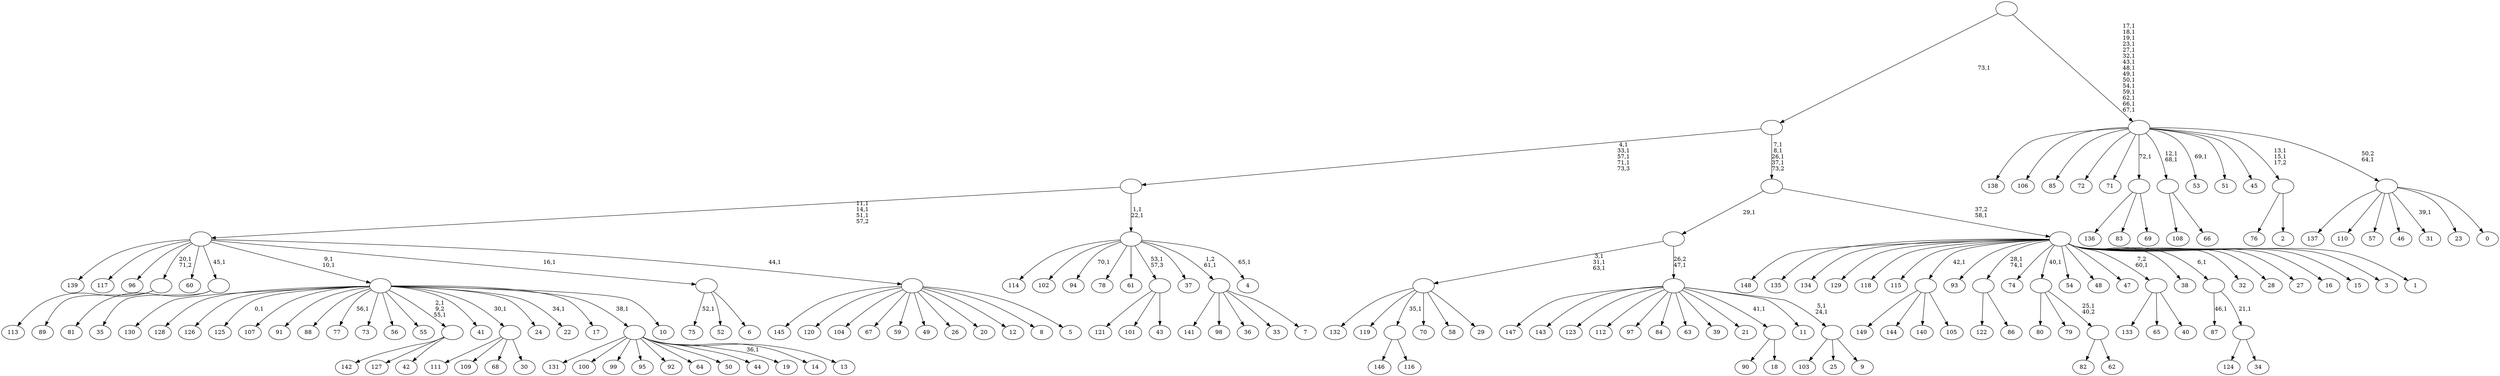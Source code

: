 digraph T {
	225 [label="149"]
	224 [label="148"]
	223 [label="147"]
	222 [label="146"]
	221 [label="145"]
	220 [label="144"]
	219 [label="143"]
	218 [label="142"]
	217 [label="141"]
	216 [label="140"]
	215 [label="139"]
	214 [label="138"]
	213 [label="137"]
	212 [label="136"]
	211 [label="135"]
	210 [label="134"]
	209 [label="133"]
	208 [label="132"]
	207 [label="131"]
	206 [label="130"]
	205 [label="129"]
	204 [label="128"]
	203 [label="127"]
	202 [label="126"]
	201 [label="125"]
	199 [label="124"]
	198 [label="123"]
	197 [label="122"]
	196 [label="121"]
	195 [label="120"]
	194 [label="119"]
	193 [label="118"]
	192 [label="117"]
	191 [label="116"]
	190 [label=""]
	189 [label="115"]
	188 [label="114"]
	187 [label="113"]
	186 [label="112"]
	185 [label="111"]
	184 [label="110"]
	183 [label="109"]
	182 [label="108"]
	181 [label="107"]
	180 [label="106"]
	179 [label="105"]
	178 [label=""]
	177 [label="104"]
	176 [label="103"]
	175 [label="102"]
	174 [label="101"]
	173 [label="100"]
	172 [label="99"]
	171 [label="98"]
	170 [label="97"]
	169 [label="96"]
	168 [label="95"]
	167 [label="94"]
	165 [label="93"]
	164 [label="92"]
	163 [label="91"]
	162 [label="90"]
	161 [label="89"]
	160 [label=""]
	159 [label="88"]
	158 [label="87"]
	156 [label="86"]
	155 [label=""]
	153 [label="85"]
	152 [label="84"]
	151 [label="83"]
	150 [label="82"]
	149 [label="81"]
	148 [label="80"]
	147 [label="79"]
	146 [label="78"]
	145 [label="77"]
	143 [label="76"]
	142 [label="75"]
	140 [label="74"]
	139 [label="73"]
	138 [label="72"]
	137 [label="71"]
	136 [label="70"]
	135 [label="69"]
	134 [label=""]
	133 [label="68"]
	132 [label="67"]
	131 [label="66"]
	130 [label=""]
	128 [label="65"]
	127 [label="64"]
	126 [label="63"]
	125 [label="62"]
	124 [label=""]
	123 [label=""]
	122 [label="61"]
	121 [label="60"]
	120 [label="59"]
	119 [label="58"]
	118 [label="57"]
	117 [label="56"]
	116 [label="55"]
	115 [label="54"]
	114 [label="53"]
	112 [label="52"]
	111 [label="51"]
	110 [label="50"]
	109 [label="49"]
	108 [label="48"]
	107 [label="47"]
	106 [label="46"]
	105 [label="45"]
	104 [label="44"]
	103 [label="43"]
	102 [label=""]
	101 [label="42"]
	100 [label=""]
	98 [label="41"]
	97 [label="40"]
	96 [label=""]
	95 [label="39"]
	94 [label="38"]
	93 [label="37"]
	92 [label="36"]
	91 [label="35"]
	90 [label=""]
	89 [label="34"]
	88 [label=""]
	87 [label=""]
	86 [label="33"]
	85 [label="32"]
	84 [label="31"]
	82 [label="30"]
	81 [label=""]
	80 [label="29"]
	79 [label=""]
	76 [label="28"]
	75 [label="27"]
	74 [label="26"]
	73 [label="25"]
	72 [label="24"]
	71 [label="23"]
	70 [label="22"]
	68 [label="21"]
	67 [label="20"]
	66 [label="19"]
	64 [label="18"]
	63 [label=""]
	62 [label="17"]
	61 [label="16"]
	60 [label="15"]
	59 [label="14"]
	58 [label="13"]
	57 [label=""]
	56 [label="12"]
	55 [label="11"]
	54 [label="10"]
	53 [label=""]
	51 [label="9"]
	50 [label=""]
	48 [label=""]
	47 [label=""]
	46 [label="8"]
	45 [label="7"]
	44 [label=""]
	43 [label="6"]
	42 [label=""]
	41 [label="5"]
	40 [label=""]
	39 [label=""]
	36 [label="4"]
	34 [label=""]
	32 [label=""]
	28 [label="3"]
	27 [label="2"]
	26 [label=""]
	24 [label="1"]
	23 [label=""]
	22 [label=""]
	18 [label=""]
	17 [label="0"]
	16 [label=""]
	15 [label=""]
	0 [label=""]
	190 -> 222 [label=""]
	190 -> 191 [label=""]
	178 -> 225 [label=""]
	178 -> 220 [label=""]
	178 -> 216 [label=""]
	178 -> 179 [label=""]
	160 -> 187 [label=""]
	160 -> 161 [label=""]
	155 -> 197 [label=""]
	155 -> 156 [label=""]
	134 -> 212 [label=""]
	134 -> 151 [label=""]
	134 -> 135 [label=""]
	130 -> 182 [label=""]
	130 -> 131 [label=""]
	124 -> 150 [label=""]
	124 -> 125 [label=""]
	123 -> 148 [label=""]
	123 -> 147 [label=""]
	123 -> 124 [label="25,1\n40,2"]
	102 -> 196 [label=""]
	102 -> 174 [label=""]
	102 -> 103 [label=""]
	100 -> 218 [label=""]
	100 -> 203 [label=""]
	100 -> 101 [label=""]
	96 -> 209 [label=""]
	96 -> 128 [label=""]
	96 -> 97 [label=""]
	90 -> 149 [label=""]
	90 -> 91 [label=""]
	88 -> 199 [label=""]
	88 -> 89 [label=""]
	87 -> 158 [label="46,1"]
	87 -> 88 [label="21,1"]
	81 -> 185 [label=""]
	81 -> 183 [label=""]
	81 -> 133 [label=""]
	81 -> 82 [label=""]
	79 -> 208 [label=""]
	79 -> 194 [label=""]
	79 -> 190 [label="35,1"]
	79 -> 136 [label=""]
	79 -> 119 [label=""]
	79 -> 80 [label=""]
	63 -> 162 [label=""]
	63 -> 64 [label=""]
	57 -> 66 [label="36,1"]
	57 -> 207 [label=""]
	57 -> 173 [label=""]
	57 -> 172 [label=""]
	57 -> 168 [label=""]
	57 -> 164 [label=""]
	57 -> 127 [label=""]
	57 -> 110 [label=""]
	57 -> 104 [label=""]
	57 -> 59 [label=""]
	57 -> 58 [label=""]
	53 -> 70 [label="34,1"]
	53 -> 100 [label="2,1\n9,2\n55,1"]
	53 -> 145 [label="56,1"]
	53 -> 201 [label="0,1"]
	53 -> 206 [label=""]
	53 -> 204 [label=""]
	53 -> 202 [label=""]
	53 -> 181 [label=""]
	53 -> 163 [label=""]
	53 -> 159 [label=""]
	53 -> 139 [label=""]
	53 -> 117 [label=""]
	53 -> 116 [label=""]
	53 -> 98 [label=""]
	53 -> 81 [label="30,1"]
	53 -> 72 [label=""]
	53 -> 62 [label=""]
	53 -> 57 [label="38,1"]
	53 -> 54 [label=""]
	50 -> 176 [label=""]
	50 -> 73 [label=""]
	50 -> 51 [label=""]
	48 -> 50 [label="5,1\n24,1"]
	48 -> 223 [label=""]
	48 -> 219 [label=""]
	48 -> 198 [label=""]
	48 -> 186 [label=""]
	48 -> 170 [label=""]
	48 -> 152 [label=""]
	48 -> 126 [label=""]
	48 -> 95 [label=""]
	48 -> 68 [label=""]
	48 -> 63 [label="41,1"]
	48 -> 55 [label=""]
	47 -> 79 [label="3,1\n31,1\n63,1"]
	47 -> 48 [label="26,2\n47,1"]
	44 -> 217 [label=""]
	44 -> 171 [label=""]
	44 -> 92 [label=""]
	44 -> 86 [label=""]
	44 -> 45 [label=""]
	42 -> 142 [label="52,1"]
	42 -> 112 [label=""]
	42 -> 43 [label=""]
	40 -> 221 [label=""]
	40 -> 195 [label=""]
	40 -> 177 [label=""]
	40 -> 132 [label=""]
	40 -> 120 [label=""]
	40 -> 109 [label=""]
	40 -> 74 [label=""]
	40 -> 67 [label=""]
	40 -> 56 [label=""]
	40 -> 46 [label=""]
	40 -> 41 [label=""]
	39 -> 53 [label="9,1\n10,1"]
	39 -> 215 [label=""]
	39 -> 192 [label=""]
	39 -> 169 [label=""]
	39 -> 160 [label="20,1\n71,2"]
	39 -> 121 [label=""]
	39 -> 90 [label="45,1"]
	39 -> 42 [label="16,1"]
	39 -> 40 [label="44,1"]
	34 -> 36 [label="65,1"]
	34 -> 167 [label="70,1"]
	34 -> 188 [label=""]
	34 -> 175 [label=""]
	34 -> 146 [label=""]
	34 -> 122 [label=""]
	34 -> 102 [label="53,1\n57,3"]
	34 -> 93 [label=""]
	34 -> 44 [label="1,2\n61,1"]
	32 -> 34 [label="1,1\n22,1"]
	32 -> 39 [label="11,1\n14,1\n51,1\n57,2"]
	26 -> 143 [label=""]
	26 -> 27 [label=""]
	23 -> 155 [label="28,1\n74,1"]
	23 -> 224 [label=""]
	23 -> 211 [label=""]
	23 -> 210 [label=""]
	23 -> 205 [label=""]
	23 -> 193 [label=""]
	23 -> 189 [label=""]
	23 -> 178 [label="42,1"]
	23 -> 165 [label=""]
	23 -> 140 [label=""]
	23 -> 123 [label="40,1"]
	23 -> 115 [label=""]
	23 -> 108 [label=""]
	23 -> 107 [label=""]
	23 -> 96 [label="7,2\n60,1"]
	23 -> 94 [label=""]
	23 -> 87 [label="6,1"]
	23 -> 85 [label=""]
	23 -> 76 [label=""]
	23 -> 75 [label=""]
	23 -> 61 [label=""]
	23 -> 60 [label=""]
	23 -> 28 [label=""]
	23 -> 24 [label=""]
	22 -> 47 [label="29,1"]
	22 -> 23 [label="37,2\n58,1"]
	18 -> 22 [label="7,1\n8,1\n26,1\n37,1\n73,2"]
	18 -> 32 [label="4,1\n33,1\n57,1\n71,1\n73,3"]
	16 -> 84 [label="39,1"]
	16 -> 213 [label=""]
	16 -> 184 [label=""]
	16 -> 118 [label=""]
	16 -> 106 [label=""]
	16 -> 71 [label=""]
	16 -> 17 [label=""]
	15 -> 26 [label="13,1\n15,1\n17,2"]
	15 -> 114 [label="69,1"]
	15 -> 130 [label="12,1\n68,1"]
	15 -> 214 [label=""]
	15 -> 180 [label=""]
	15 -> 153 [label=""]
	15 -> 138 [label=""]
	15 -> 137 [label=""]
	15 -> 134 [label="72,1"]
	15 -> 111 [label=""]
	15 -> 105 [label=""]
	15 -> 16 [label="50,2\n64,1"]
	0 -> 15 [label="17,1\n18,1\n19,1\n23,1\n27,1\n32,1\n43,1\n48,1\n49,1\n50,1\n54,1\n59,1\n62,1\n66,1\n67,1"]
	0 -> 18 [label="73,1"]
}
